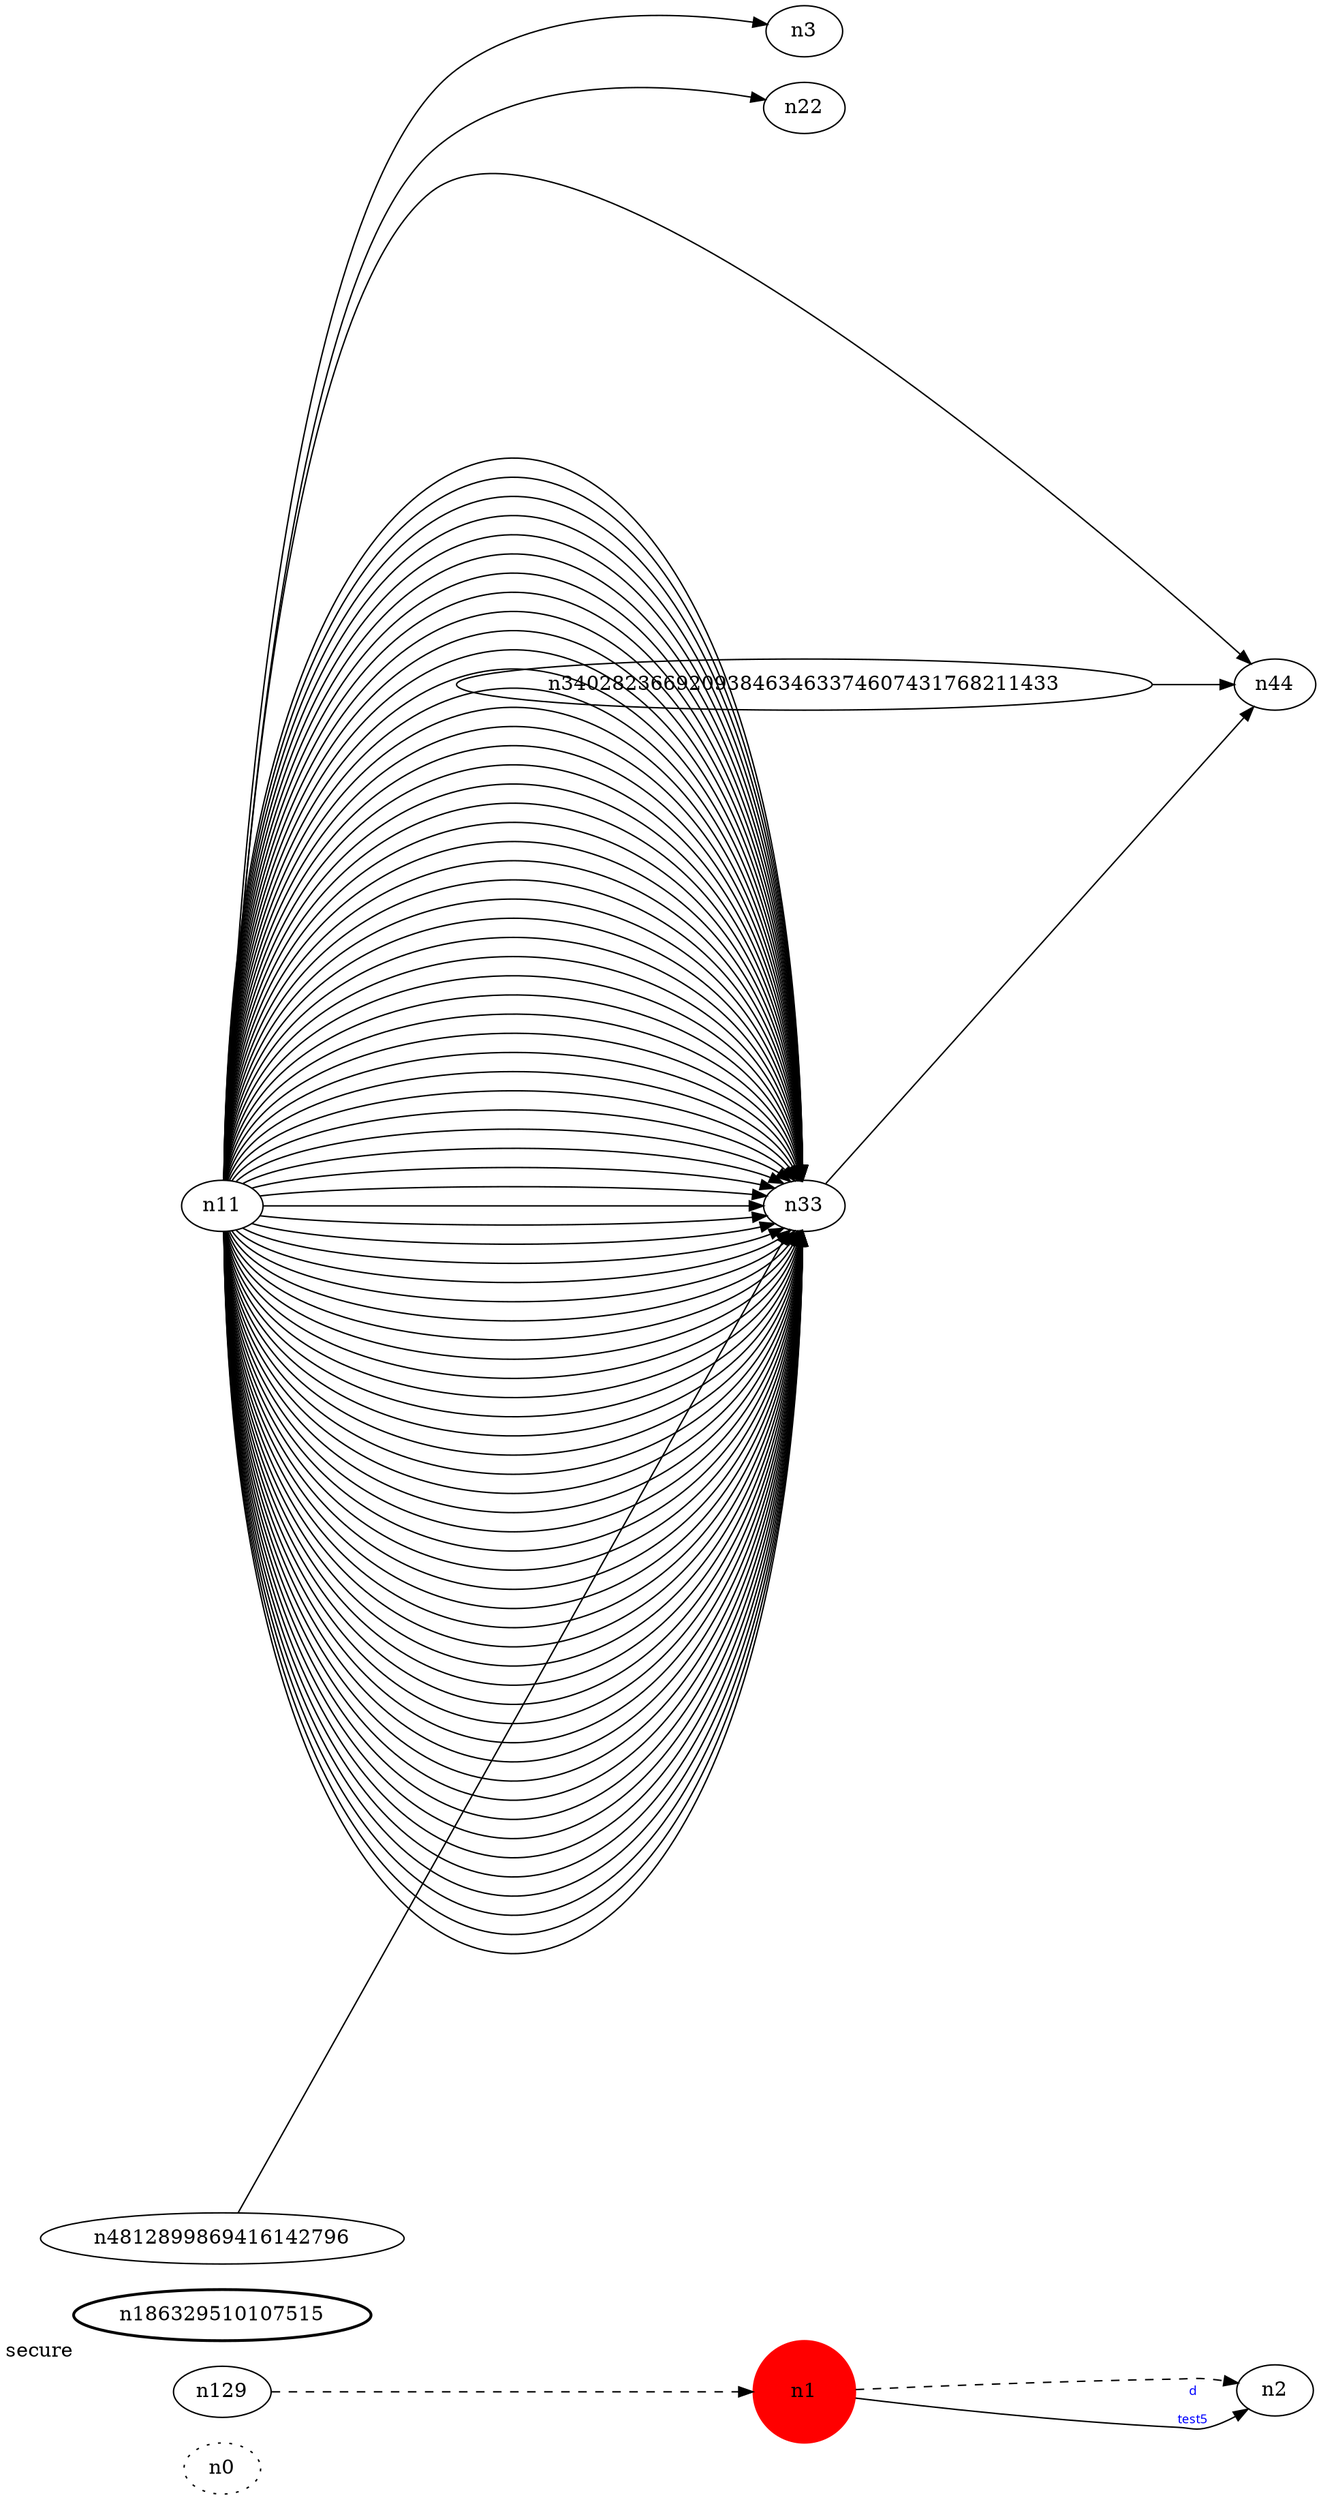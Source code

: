 digraph test5 {
	rankdir=LR;
	fontcolor=blue; /* c0; c1; c0 -- c1 */
	fontcolor=blue; /* c0; c1; c0 -- c1 */
	fontcolor=blue; /* c0; c1; c0 -- c1 */
	fontcolor=blue; /* c0; c1; c0 -- c1 */
	fontcolor=blue; /* c0; c1; c0 -- c1 */
	fontcolor=blue; /* c0; c1; c0 -- c1 */
	fontcolor=blue; /* c0; c1; c0 -- c1 */
	fontcolor=blue; /* c0; c1; c0 -- c1 */
	fontcolor=blue; /* c0; c1; c0 -- c1 */
	fontcolor=blue; /* c0; c1; c0 -- c1 */
	fontcolor=blue; /* c0; c1; c0 -- c1 */
	fontcolor=blue; /* c0; c1; c0 -- c1 */
	fontcolor=blue; /* c0; c1; c0 -- c1 */
	fontcolor=blue; /* c0; c1; c0 -- c1 */
	fontcolor=blue; /* c0; c1; c0 -- c1 */
	fontcolor=blue; /* c0; c1; c0 -- c1 */
	fontcolor=blue; /* c0; c1; c0 -- c1 */
	fontcolor=blue; /* c0; c1; c0 -- c1 */
	fontcolor=blue; /* c0; c1; c0 -- c1 */
	fontcolor=blue; /* c0; c1; c0 -- c1 */
	fontcolor=blue; /* c0; c1; c0 -- c1 */
	fontcolor=blue; /* c0; c1; c0 -- c1 */
	fontcolor=blue; /* c0; c1; c0 -- c1 */
	fontcolor=blue; /* c0; c1; c0 -- c1 */
	fontcolor=blue; /* c0; c1; c0 -- c1 */
	fontcolor=blue; /* c0; c1; c0 -- c1 */
	fontcolor=blue; /* c0; c1; c0 -- c1 */
	fontcolor=blue; /* c0; c1; c0 -- c1 */
	fontcolor=blue; /* c0; c1; c0 -- c1 */
	fontcolor=blue; /* c0; c1; c0 -- c1 */
	fontcolor=blue; /* c0; c1; c0 -- c1 */
	fontcolor=blue; /* c0; c1; c0 -- c1 */
	fontcolor=blue; /* c0; c1; c0 -- c1 */
	fontcolor=blue; /* c0; c1; c0 -- c1 */
	fontcolor=blue; /* c0; c1; c0 -- c1 */
	fontcolor=blue; /* c0; c1; c0 -- c1 */
	fontcolor=blue; /* c0; c1; c0 -- c1 */
	fontcolor=blue; /* c0; c1; c0 -- c1 */
	fontcolor=blue; /* c0; c1; c0 -- c1 */
	fontcolor=blue; /* c0; c1; c0 -- c1 */
	fontcolor=blue; /* c0; c1; c0 -- c1 */
	fontcolor=blue; /* c0; c1; c0 -- c1 */
	fontcolor=blue; /* c0; c1; c0 -- c1 */
	fontcolor=blue; /* c0; c1; c0 -- c1 */
	fontcolor=blue; /* c0; c1; c0 -- c1 */
	fontcolor=blue; /* c0; c1; c0 -- c1 */
	fontcolor=blue; /* c0; c1; c0 -- c1 */
	fontcolor=blue; /* c0; c1; c0 -- c1 */
	fontcolor=blue; /* c0; c1; c0 -- c1 */
	fontcolor=blue; /* c0; c1; c0 -- c1 */
	fontcolor=blue; /* c0; c1; c0 -- c1 */
	fontcolor=blue; /* c0; c1; c0 -- c1 */
	fontcolor=blue; /* c0; c1; c0 -- c1 */
	fontcolor=blue; /* c0; c1; c0 -- c1 */
	fontcolor=blue; /* c0; c1; c0 -- c1 */
	fontcolor=blue; /* c0; c1; c0 -- c1 */
	fontcolor=blue; /* c0; c1; c0 -- c1 */
	fontcolor=blue; /* c0; c1; c0 -- c1 */
	fontcolor=blue; /* c0; c1; c0 -- c1 */
	fontcolor=blue; /* c0; c1; c0 -- c1 */
	fontcolor=blue; /* c0; c1; c0 -- c1 */
	fontcolor=blue; /* c0; c1; c0 -- c1 */
	fontcolor=blue; /* c0; c1; c0 -- c1 */
	fontcolor=blue; /* c0; c1; c0 -- c1 */
	fontcolor=blue; /* c0; c1; c0 -- c1 */
	fontcolor=blue; /* c0; c1; c0 -- c1 */
	fontcolor=blue; /* c0; c1; c0 -- c1 */
	fontcolor=blue; /* c0; c1; c0 -- c1 */
	fontcolor=blue; /* c0; c1; c0 -- c1 */
	fontcolor=blue; /* c0; c1; c0 -- c1 */
	fontcolor=blue; /* c0; c1; c0 -- c1 */
	fontcolor=blue; /* c0; c1; c0 -- c1 */
	fontcolor=blue; /* c0; c1; c0 -- c1 */
	fontcolor=blue; /* c0; c1; c0 -- c1 */
	fontcolor=blue; /* c0; c1; c0 -- c1 */
	fontcolor=blue; /* c0; c1; c0 -- c1 */
	fontcolor=blue; /* c0; c1; c0 -- c1 */
	fontcolor=blue; /* c0; c1; c0 -- c1 */
	fontcolor=blue; /* c0; c1; c0 -- c1 */
	fontcolor=blue; /* c0; c1; c0 -- c1 */
	fontcolor=blue; /* c0; c1; c0 -- c1 */
	fontcolor=blue; /* c0; c1; c0 -- c1 */
	fontcolor=blue; /* c0; c1; c0 -- c1 */
	fontcolor=blue; /* c0; c1; c0 -- c1 */
	fontcolor=blue; /* c0; c1; c0 -- c1 */
	fontcolor=blue; /* c0; c1; c0 -- c1 */
	fontcolor=blue; /* c0; c1; c0 -- c1 */
	fontcolor=blue; /* c0; c1; c0 -- c1 */
	fontcolor=blue; /* c0; c1; c0 -- c1 */
	fontcolor=blue; /* c0; c1; c0 -- c1 */
	fontcolor=blue; /* c0; c1; c0 -- c1 */
	fontcolor=blue; /* c0; c1; c0 -- c1 */
	fontcolor=blue; /* c0; c1; c0 -- c1 */
	fontcolor=blue; /* c0; c1; c0 -- c1 */
	fontcolor=blue; /* c0; c1; c0 -- c1 */
	fontcolor=blue; /* c0; c1; c0 -- c1 */
	fontcolor=blue; /* c0; c1; c0 -- c1 */
	fontcolor=blue; /* c0; c1; c0 -- c1 */
	fontcolor=blue; /* c0; c1; c0 -- c1 */
	fontcolor=blue; /* c0; c1; c0 -- c1 */
	fontcolor=blue; /* c0; c1; c0 -- c1 */
	fontcolor=blue; /* c0; c1; c0 -- c1 */
	fontcolor=blue; /* c0; c1; c0 -- c1 */
	fontcolor=blue; /* c0; c2; c0 -- c1 */
	fontcolor=blue; /* c0; c1; c0 -- c1 */
	fontcolor=blue; /* c0; c1; c0 -- c1 */
	fontcolor=blue; /* c0; c1; c0 -- c1 */
	fontcolor=blue; /* c0; c1; c0 -- c1 */
	fontcolor=blue; /* c0; c1; c0 -- c1 */
	fontcolor=blue; /* c0; c1; c0 -- c1 */
	fontcolor=blue; /* c0; c1; c0 -- c1 */
	fontcolor=blue; /* c0; c1; c0 -- c1 */
	fontcolor=blue; /* c0; c1; c0 -- c1 */
	fontcolor=blue; /* c0; c1; c0 -- c1 */
	fontcolor=blue; /* c0; c1; c0 -- c1 */
	fontcolor=blue; /* c0; c1; c0 -- c1 */
	fontcolor=blue; /* c0; c1; c0 -- c1 */
	fontcolor=blue; /* c0; c1; c0 -- c1 */
	fontcolor=blue; /* c0; c1; c0 -- c1 */
	fontcolor=blue; /* c0; c1; c0 -- c1 */
	fontcolor=blue; /* c0; c1; c0 -- c1 */
	n0 [style=dotted, fillcolor="#123456"]; // c2; c3; c2 -- c3
	n1 [height=1, width=1, color=red, style=filled];
	n186329510107515 [style=bold, xlabel="secure"];
	n129 -> n1 -> n2[style=dashed];
	n1 -> n2 [fontname="comic sans", label="d\n\l\G", fontcolor=blue, fontsize=9];
	n11 -> n22;
	n11 -> n33;
	n11 -> n33;
	n11 -> n33;
	n11 -> n33;
	n11 -> n33;
	n11 -> n33;
	n11 -> n33;
	n11 -> n33;
	n11 -> n33;
	n11 -> n33;
	n11 -> n33;
	n11 -> n33;
	n11 -> n33;
	n11 -> n33;
	n11 -> n33;
	n11 -> n33;
	n11 -> n33;
	n11 -> n33;
	n11 -> n33;
	n11 -> n33;
	n11 -> n33;
	n11 -> n33;
	n11 -> n33;
	n11 -> n33;
	n11 -> n33;
	n11 -> n33;
	n11 -> n33;
	n11 -> n33;
	n11 -> n33;
	n11 -> n33;
	n11 -> n33;
	n11 -> n33;
	n11 -> n33;
	n11 -> n33;
	n11 -> n33;
	n11 -> n33;
	n11 -> n33;
	n11 -> n33;
	n11 -> n33;
	n11 -> n33;
	n11 -> n33;
	n11 -> n33;
	n11 -> n33;
	n11 -> n33;
	n11 -> n33;
	n11 -> n33;
	n11 -> n33;
	n11 -> n33;
	n11 -> n33;
	n11 -> n33;
	n11 -> n33;
	n11 -> n33;
	n11 -> n33;
	n11 -> n33;
	n11 -> n33;
	n11 -> n33;
	n11 -> n33;
	n11 -> n33;
	n11 -> n33;
	n11 -> n33;
	n11 -> n33;
	n11 -> n33;
	n11 -> n33;
	n11 -> n33;
	n11 -> n33;
	n11 -> n33;
	n11 -> n33;
	n11 -> n33;
	n11 -> n33;
	n11 -> n33;
	n11 -> n33;
	n11 -> n33;
	n11 -> n33;
	n11 -> n33;
	n11 -> n33;
	n11 -> n33;
	n11 -> n33;
	n11 -> n33;
	n11 -> n3;
	n11 -> n33;
	n11 -> n44;
	n4812899869416142796 -> n33;
	n340282366920938463463374607431768211433 -> n44;
	n33 -> n44;
}
